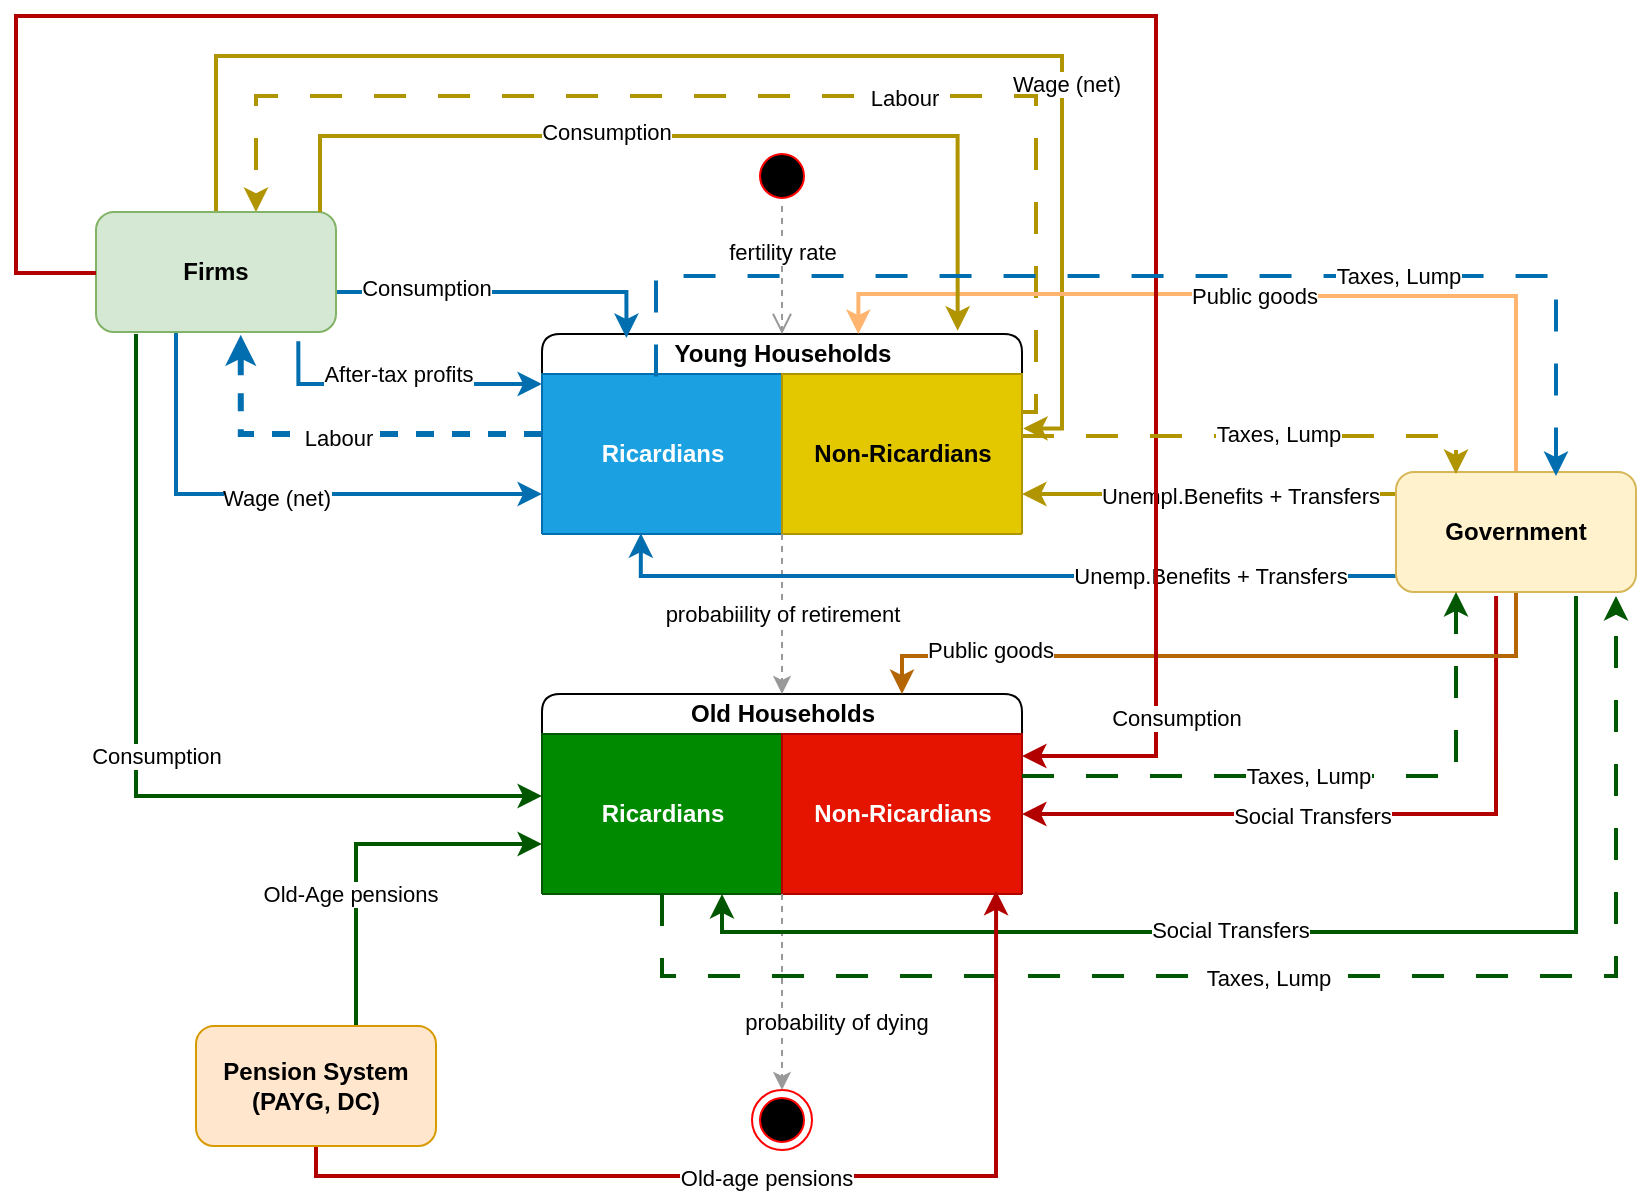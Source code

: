 <mxfile version="21.5.0" type="github">
  <diagram name="Page-1" id="tMCMHhbmJrTcd6gPD3CS">
    <mxGraphModel dx="1050" dy="485" grid="1" gridSize="10" guides="1" tooltips="1" connect="1" arrows="1" fold="1" page="1" pageScale="1" pageWidth="850" pageHeight="1100" math="0" shadow="0">
      <root>
        <mxCell id="0" />
        <mxCell id="1" parent="0" />
        <mxCell id="l6MMD0Yv1ODMxs29prFl-26" style="edgeStyle=orthogonalEdgeStyle;rounded=0;orthogonalLoop=1;jettySize=auto;html=1;entryX=0.603;entryY=1.023;entryDx=0;entryDy=0;entryPerimeter=0;fillColor=#1ba1e2;strokeColor=#006EAF;strokeWidth=3;dashed=1;" edge="1" parent="1" source="l6MMD0Yv1ODMxs29prFl-10" target="l6MMD0Yv1ODMxs29prFl-23">
          <mxGeometry relative="1" as="geometry" />
        </mxCell>
        <mxCell id="l6MMD0Yv1ODMxs29prFl-27" value="Labour" style="edgeLabel;html=1;align=center;verticalAlign=middle;resizable=0;points=[];" vertex="1" connectable="0" parent="l6MMD0Yv1ODMxs29prFl-26">
          <mxGeometry x="0.021" y="2" relative="1" as="geometry">
            <mxPoint as="offset" />
          </mxGeometry>
        </mxCell>
        <mxCell id="l6MMD0Yv1ODMxs29prFl-10" value="Young Households" style="swimlane;childLayout=stackLayout;resizeParent=1;resizeParentMax=0;startSize=20;html=1;rounded=1;swimlaneLine=0;" vertex="1" parent="1">
          <mxGeometry x="283" y="179" width="240" height="100" as="geometry" />
        </mxCell>
        <mxCell id="l6MMD0Yv1ODMxs29prFl-11" value="Ricardians" style="swimlane;startSize=230;html=1;rounded=1;glass=0;shadow=0;fillColor=#1ba1e2;strokeColor=#006EAF;fontColor=#ffffff;" vertex="1" parent="l6MMD0Yv1ODMxs29prFl-10">
          <mxGeometry y="20" width="120" height="80" as="geometry" />
        </mxCell>
        <mxCell id="l6MMD0Yv1ODMxs29prFl-12" value="Non-Ricardians" style="swimlane;startSize=230;html=1;rounded=1;fillColor=#e3c800;fontColor=#000000;strokeColor=#B09500;" vertex="1" parent="l6MMD0Yv1ODMxs29prFl-10">
          <mxGeometry x="120" y="20" width="120" height="80" as="geometry" />
        </mxCell>
        <mxCell id="l6MMD0Yv1ODMxs29prFl-14" value="Old Households" style="swimlane;childLayout=stackLayout;resizeParent=1;resizeParentMax=0;startSize=20;html=1;rounded=1;swimlaneLine=0;" vertex="1" parent="1">
          <mxGeometry x="283" y="359" width="240" height="100" as="geometry" />
        </mxCell>
        <mxCell id="l6MMD0Yv1ODMxs29prFl-68" style="edgeStyle=orthogonalEdgeStyle;rounded=0;orthogonalLoop=1;jettySize=auto;html=1;fillColor=#008a00;strokeColor=#005700;strokeWidth=2;dashed=1;dashPattern=8 8;" edge="1" parent="l6MMD0Yv1ODMxs29prFl-14" source="l6MMD0Yv1ODMxs29prFl-15">
          <mxGeometry relative="1" as="geometry">
            <mxPoint x="537" y="-49" as="targetPoint" />
            <Array as="points">
              <mxPoint x="60" y="141" />
              <mxPoint x="537" y="141" />
            </Array>
          </mxGeometry>
        </mxCell>
        <mxCell id="l6MMD0Yv1ODMxs29prFl-69" value="Taxes, Lump" style="edgeLabel;html=1;align=center;verticalAlign=middle;resizable=0;points=[];" vertex="1" connectable="0" parent="l6MMD0Yv1ODMxs29prFl-68">
          <mxGeometry x="-0.03" y="-1" relative="1" as="geometry">
            <mxPoint as="offset" />
          </mxGeometry>
        </mxCell>
        <mxCell id="l6MMD0Yv1ODMxs29prFl-15" value="Ricardians" style="swimlane;startSize=230;html=1;rounded=1;fillColor=#008a00;fontColor=#ffffff;strokeColor=#005700;" vertex="1" parent="l6MMD0Yv1ODMxs29prFl-14">
          <mxGeometry y="20" width="120" height="80" as="geometry" />
        </mxCell>
        <mxCell id="l6MMD0Yv1ODMxs29prFl-16" value="Non-Ricardians" style="swimlane;startSize=230;html=1;rounded=1;fillColor=#e51400;fontColor=#ffffff;strokeColor=#B20000;" vertex="1" parent="l6MMD0Yv1ODMxs29prFl-14">
          <mxGeometry x="120" y="20" width="120" height="80" as="geometry" />
        </mxCell>
        <mxCell id="l6MMD0Yv1ODMxs29prFl-18" value="" style="ellipse;html=1;shape=startState;fillColor=#000000;strokeColor=#ff0000;" vertex="1" parent="1">
          <mxGeometry x="388" y="85" width="30" height="30" as="geometry" />
        </mxCell>
        <mxCell id="l6MMD0Yv1ODMxs29prFl-19" value="fertility rate" style="edgeStyle=orthogonalEdgeStyle;html=1;verticalAlign=bottom;endArrow=open;endSize=8;strokeColor=#999999;rounded=0;entryX=0.5;entryY=0;entryDx=0;entryDy=0;exitX=0.5;exitY=1;exitDx=0;exitDy=0;fillColor=#bac8d3;dashed=1;" edge="1" source="l6MMD0Yv1ODMxs29prFl-18" parent="1" target="l6MMD0Yv1ODMxs29prFl-10">
          <mxGeometry relative="1" as="geometry">
            <mxPoint x="403" y="169" as="targetPoint" />
            <mxPoint x="403" y="148" as="sourcePoint" />
          </mxGeometry>
        </mxCell>
        <mxCell id="l6MMD0Yv1ODMxs29prFl-20" value="probabiility of retirement" style="edgeStyle=orthogonalEdgeStyle;rounded=0;orthogonalLoop=1;jettySize=auto;html=1;exitX=1;exitY=1;exitDx=0;exitDy=0;entryX=0.5;entryY=0;entryDx=0;entryDy=0;strokeColor=#999999;fillColor=#bac8d3;dashed=1;" edge="1" parent="1" source="l6MMD0Yv1ODMxs29prFl-11" target="l6MMD0Yv1ODMxs29prFl-14">
          <mxGeometry relative="1" as="geometry" />
        </mxCell>
        <mxCell id="l6MMD0Yv1ODMxs29prFl-21" value="" style="ellipse;html=1;shape=endState;fillColor=#000000;strokeColor=#ff0000;" vertex="1" parent="1">
          <mxGeometry x="388" y="557" width="30" height="30" as="geometry" />
        </mxCell>
        <mxCell id="l6MMD0Yv1ODMxs29prFl-22" value="probability of dying" style="edgeStyle=orthogonalEdgeStyle;rounded=0;orthogonalLoop=1;jettySize=auto;html=1;exitX=1;exitY=1;exitDx=0;exitDy=0;strokeColor=#999999;entryX=0.5;entryY=0;entryDx=0;entryDy=0;fillColor=#bac8d3;dashed=1;" edge="1" parent="1" source="l6MMD0Yv1ODMxs29prFl-15" target="l6MMD0Yv1ODMxs29prFl-21">
          <mxGeometry x="0.291" y="27" relative="1" as="geometry">
            <mxPoint x="403" y="489" as="targetPoint" />
            <mxPoint as="offset" />
          </mxGeometry>
        </mxCell>
        <mxCell id="l6MMD0Yv1ODMxs29prFl-24" style="edgeStyle=orthogonalEdgeStyle;rounded=0;orthogonalLoop=1;jettySize=auto;html=1;entryX=0;entryY=0.75;entryDx=0;entryDy=0;fillColor=#1ba1e2;strokeColor=#006EAF;strokeWidth=2;" edge="1" parent="1" source="l6MMD0Yv1ODMxs29prFl-23" target="l6MMD0Yv1ODMxs29prFl-11">
          <mxGeometry relative="1" as="geometry">
            <Array as="points">
              <mxPoint x="100" y="259" />
            </Array>
          </mxGeometry>
        </mxCell>
        <mxCell id="l6MMD0Yv1ODMxs29prFl-25" value="Wage (net)" style="edgeLabel;html=1;align=center;verticalAlign=middle;resizable=0;points=[];" vertex="1" connectable="0" parent="l6MMD0Yv1ODMxs29prFl-24">
          <mxGeometry x="-0.13" y="-2" relative="1" as="geometry">
            <mxPoint x="16" as="offset" />
          </mxGeometry>
        </mxCell>
        <mxCell id="l6MMD0Yv1ODMxs29prFl-29" style="edgeStyle=orthogonalEdgeStyle;rounded=0;orthogonalLoop=1;jettySize=auto;html=1;entryX=1.005;entryY=0.34;entryDx=0;entryDy=0;entryPerimeter=0;fillColor=#e3c800;strokeColor=#B09500;strokeWidth=2;" edge="1" parent="1" source="l6MMD0Yv1ODMxs29prFl-23" target="l6MMD0Yv1ODMxs29prFl-12">
          <mxGeometry relative="1" as="geometry">
            <Array as="points">
              <mxPoint x="120" y="40" />
              <mxPoint x="543" y="40" />
              <mxPoint x="543" y="226" />
            </Array>
          </mxGeometry>
        </mxCell>
        <mxCell id="l6MMD0Yv1ODMxs29prFl-36" value="Wage (net)" style="edgeLabel;html=1;align=center;verticalAlign=middle;resizable=0;points=[];" vertex="1" connectable="0" parent="l6MMD0Yv1ODMxs29prFl-29">
          <mxGeometry x="0.458" y="2" relative="1" as="geometry">
            <mxPoint as="offset" />
          </mxGeometry>
        </mxCell>
        <mxCell id="l6MMD0Yv1ODMxs29prFl-33" style="edgeStyle=orthogonalEdgeStyle;rounded=0;orthogonalLoop=1;jettySize=auto;html=1;entryX=0;entryY=0.25;entryDx=0;entryDy=0;exitX=0.843;exitY=1.077;exitDx=0;exitDy=0;exitPerimeter=0;fillColor=#1ba1e2;strokeColor=#006EAF;strokeWidth=2;" edge="1" parent="1" source="l6MMD0Yv1ODMxs29prFl-23" target="l6MMD0Yv1ODMxs29prFl-10">
          <mxGeometry relative="1" as="geometry">
            <Array as="points">
              <mxPoint x="161" y="204" />
            </Array>
          </mxGeometry>
        </mxCell>
        <mxCell id="l6MMD0Yv1ODMxs29prFl-34" value="After-tax profits" style="edgeLabel;html=1;align=center;verticalAlign=middle;resizable=0;points=[];" vertex="1" connectable="0" parent="l6MMD0Yv1ODMxs29prFl-33">
          <mxGeometry x="-0.239" y="-2" relative="1" as="geometry">
            <mxPoint x="16" y="-7" as="offset" />
          </mxGeometry>
        </mxCell>
        <mxCell id="l6MMD0Yv1ODMxs29prFl-37" style="edgeStyle=orthogonalEdgeStyle;rounded=0;orthogonalLoop=1;jettySize=auto;html=1;entryX=0.176;entryY=0.02;entryDx=0;entryDy=0;entryPerimeter=0;fillColor=#1ba1e2;strokeColor=#006EAF;strokeWidth=2;" edge="1" parent="1" source="l6MMD0Yv1ODMxs29prFl-23" target="l6MMD0Yv1ODMxs29prFl-10">
          <mxGeometry relative="1" as="geometry">
            <Array as="points">
              <mxPoint x="325" y="158" />
            </Array>
          </mxGeometry>
        </mxCell>
        <mxCell id="l6MMD0Yv1ODMxs29prFl-38" value="Consumption" style="edgeLabel;html=1;align=center;verticalAlign=middle;resizable=0;points=[];" vertex="1" connectable="0" parent="l6MMD0Yv1ODMxs29prFl-37">
          <mxGeometry x="-0.464" y="2" relative="1" as="geometry">
            <mxPoint as="offset" />
          </mxGeometry>
        </mxCell>
        <mxCell id="l6MMD0Yv1ODMxs29prFl-23" value="Firms" style="rounded=1;whiteSpace=wrap;html=1;fillColor=#d5e8d4;strokeColor=#82b366;fontStyle=1" vertex="1" parent="1">
          <mxGeometry x="60" y="118" width="120" height="60" as="geometry" />
        </mxCell>
        <mxCell id="l6MMD0Yv1ODMxs29prFl-32" style="edgeStyle=orthogonalEdgeStyle;rounded=0;orthogonalLoop=1;jettySize=auto;html=1;fillColor=#e3c800;strokeColor=#B09500;strokeWidth=2;dashed=1;dashPattern=8 8;" edge="1" parent="1" source="l6MMD0Yv1ODMxs29prFl-12" target="l6MMD0Yv1ODMxs29prFl-23">
          <mxGeometry relative="1" as="geometry">
            <Array as="points">
              <mxPoint x="530" y="218" />
              <mxPoint x="530" y="60" />
              <mxPoint x="140" y="60" />
            </Array>
          </mxGeometry>
        </mxCell>
        <mxCell id="l6MMD0Yv1ODMxs29prFl-35" value="Labour" style="edgeLabel;html=1;align=center;verticalAlign=middle;resizable=0;points=[];" vertex="1" connectable="0" parent="l6MMD0Yv1ODMxs29prFl-32">
          <mxGeometry x="-0.247" y="1" relative="1" as="geometry">
            <mxPoint as="offset" />
          </mxGeometry>
        </mxCell>
        <mxCell id="l6MMD0Yv1ODMxs29prFl-53" style="edgeStyle=orthogonalEdgeStyle;rounded=0;orthogonalLoop=1;jettySize=auto;html=1;entryX=1;entryY=0.75;entryDx=0;entryDy=0;fillColor=#e3c800;strokeColor=#B09500;strokeWidth=2;" edge="1" parent="1" source="l6MMD0Yv1ODMxs29prFl-41" target="l6MMD0Yv1ODMxs29prFl-12">
          <mxGeometry relative="1" as="geometry">
            <Array as="points">
              <mxPoint x="650" y="259" />
              <mxPoint x="650" y="259" />
            </Array>
          </mxGeometry>
        </mxCell>
        <mxCell id="l6MMD0Yv1ODMxs29prFl-56" value="Unempl.Benefits + Transfers" style="edgeLabel;html=1;align=center;verticalAlign=middle;resizable=0;points=[];" vertex="1" connectable="0" parent="l6MMD0Yv1ODMxs29prFl-53">
          <mxGeometry x="-0.195" y="1" relative="1" as="geometry">
            <mxPoint x="-3" as="offset" />
          </mxGeometry>
        </mxCell>
        <mxCell id="l6MMD0Yv1ODMxs29prFl-54" style="edgeStyle=orthogonalEdgeStyle;rounded=0;orthogonalLoop=1;jettySize=auto;html=1;entryX=0.412;entryY=0.995;entryDx=0;entryDy=0;entryPerimeter=0;fillColor=#1ba1e2;strokeColor=#006EAF;strokeWidth=2;" edge="1" parent="1" source="l6MMD0Yv1ODMxs29prFl-41" target="l6MMD0Yv1ODMxs29prFl-11">
          <mxGeometry relative="1" as="geometry">
            <mxPoint x="330" y="288" as="targetPoint" />
            <Array as="points">
              <mxPoint x="332" y="300" />
            </Array>
          </mxGeometry>
        </mxCell>
        <mxCell id="l6MMD0Yv1ODMxs29prFl-55" value="Unemp.Benefits + Transfers" style="edgeLabel;html=1;align=center;verticalAlign=middle;resizable=0;points=[];" vertex="1" connectable="0" parent="l6MMD0Yv1ODMxs29prFl-54">
          <mxGeometry x="-0.793" relative="1" as="geometry">
            <mxPoint x="-52" as="offset" />
          </mxGeometry>
        </mxCell>
        <mxCell id="l6MMD0Yv1ODMxs29prFl-57" style="edgeStyle=orthogonalEdgeStyle;rounded=0;orthogonalLoop=1;jettySize=auto;html=1;entryX=1;entryY=0.5;entryDx=0;entryDy=0;exitX=0.417;exitY=1.033;exitDx=0;exitDy=0;exitPerimeter=0;fillColor=#e51400;strokeColor=#B20000;strokeWidth=2;" edge="1" parent="1" source="l6MMD0Yv1ODMxs29prFl-41" target="l6MMD0Yv1ODMxs29prFl-16">
          <mxGeometry relative="1" as="geometry">
            <mxPoint x="760" y="338" as="sourcePoint" />
            <Array as="points">
              <mxPoint x="760" y="419" />
            </Array>
          </mxGeometry>
        </mxCell>
        <mxCell id="l6MMD0Yv1ODMxs29prFl-58" value="Social Transfers" style="edgeLabel;html=1;align=center;verticalAlign=middle;resizable=0;points=[];" vertex="1" connectable="0" parent="l6MMD0Yv1ODMxs29prFl-57">
          <mxGeometry x="0.164" y="1" relative="1" as="geometry">
            <mxPoint as="offset" />
          </mxGeometry>
        </mxCell>
        <mxCell id="l6MMD0Yv1ODMxs29prFl-59" style="edgeStyle=orthogonalEdgeStyle;rounded=0;orthogonalLoop=1;jettySize=auto;html=1;entryX=0.75;entryY=1;entryDx=0;entryDy=0;fillColor=#008a00;strokeColor=#005700;strokeWidth=2;" edge="1" parent="1" target="l6MMD0Yv1ODMxs29prFl-15">
          <mxGeometry relative="1" as="geometry">
            <mxPoint x="800" y="310" as="sourcePoint" />
            <mxPoint x="440" y="458" as="targetPoint" />
            <Array as="points">
              <mxPoint x="800" y="478" />
              <mxPoint x="373" y="478" />
            </Array>
          </mxGeometry>
        </mxCell>
        <mxCell id="l6MMD0Yv1ODMxs29prFl-60" value="Social Transfers" style="edgeLabel;html=1;align=center;verticalAlign=middle;resizable=0;points=[];" vertex="1" connectable="0" parent="l6MMD0Yv1ODMxs29prFl-59">
          <mxGeometry x="0.112" y="3" relative="1" as="geometry">
            <mxPoint y="-4" as="offset" />
          </mxGeometry>
        </mxCell>
        <mxCell id="l6MMD0Yv1ODMxs29prFl-76" value="Public goods" style="edgeStyle=orthogonalEdgeStyle;rounded=0;orthogonalLoop=1;jettySize=auto;html=1;entryX=0.659;entryY=0;entryDx=0;entryDy=0;entryPerimeter=0;fillColor=#fad7ac;strokeColor=#FFB570;strokeWidth=2;" edge="1" parent="1" source="l6MMD0Yv1ODMxs29prFl-41" target="l6MMD0Yv1ODMxs29prFl-10">
          <mxGeometry relative="1" as="geometry">
            <Array as="points">
              <mxPoint x="770" y="160" />
              <mxPoint x="617" y="160" />
              <mxPoint x="617" y="159" />
              <mxPoint x="441" y="159" />
            </Array>
          </mxGeometry>
        </mxCell>
        <mxCell id="l6MMD0Yv1ODMxs29prFl-77" style="edgeStyle=orthogonalEdgeStyle;rounded=0;orthogonalLoop=1;jettySize=auto;html=1;entryX=0.75;entryY=0;entryDx=0;entryDy=0;fillColor=#fad7ac;strokeColor=#B46504;strokeWidth=2;" edge="1" parent="1" source="l6MMD0Yv1ODMxs29prFl-41" target="l6MMD0Yv1ODMxs29prFl-14">
          <mxGeometry relative="1" as="geometry">
            <Array as="points">
              <mxPoint x="770" y="340" />
              <mxPoint x="463" y="340" />
            </Array>
          </mxGeometry>
        </mxCell>
        <mxCell id="l6MMD0Yv1ODMxs29prFl-78" value="Public goods" style="edgeLabel;html=1;align=center;verticalAlign=middle;resizable=0;points=[];" vertex="1" connectable="0" parent="l6MMD0Yv1ODMxs29prFl-77">
          <mxGeometry x="0.65" y="-3" relative="1" as="geometry">
            <mxPoint as="offset" />
          </mxGeometry>
        </mxCell>
        <mxCell id="l6MMD0Yv1ODMxs29prFl-41" value="Government" style="rounded=1;whiteSpace=wrap;html=1;fillColor=#fff2cc;strokeColor=#d6b656;fontStyle=1" vertex="1" parent="1">
          <mxGeometry x="710" y="248" width="120" height="60" as="geometry" />
        </mxCell>
        <mxCell id="l6MMD0Yv1ODMxs29prFl-48" style="edgeStyle=orthogonalEdgeStyle;rounded=0;orthogonalLoop=1;jettySize=auto;html=1;fillColor=#e51400;strokeColor=#B20000;strokeWidth=2;" edge="1" parent="1">
          <mxGeometry relative="1" as="geometry">
            <mxPoint x="60" y="148.5" as="sourcePoint" />
            <mxPoint x="523" y="390" as="targetPoint" />
            <Array as="points">
              <mxPoint x="20" y="149" />
              <mxPoint x="20" y="20" />
              <mxPoint x="590" y="20" />
              <mxPoint x="590" y="390" />
              <mxPoint x="523" y="390" />
            </Array>
          </mxGeometry>
        </mxCell>
        <mxCell id="l6MMD0Yv1ODMxs29prFl-49" value="Consumption" style="edgeLabel;html=1;align=center;verticalAlign=middle;resizable=0;points=[];" vertex="1" connectable="0" parent="l6MMD0Yv1ODMxs29prFl-48">
          <mxGeometry x="0.696" y="-1" relative="1" as="geometry">
            <mxPoint x="11" y="92" as="offset" />
          </mxGeometry>
        </mxCell>
        <mxCell id="l6MMD0Yv1ODMxs29prFl-50" value="Consumption" style="edgeStyle=orthogonalEdgeStyle;rounded=0;orthogonalLoop=1;jettySize=auto;html=1;entryX=0;entryY=0.75;entryDx=0;entryDy=0;fillColor=#008a00;strokeColor=#005700;strokeWidth=2;fontColor=#000000;" edge="1" parent="1">
          <mxGeometry x="-0.028" y="10" relative="1" as="geometry">
            <mxPoint x="80" y="179" as="sourcePoint" />
            <mxPoint x="283" y="410" as="targetPoint" />
            <Array as="points">
              <mxPoint x="80" y="410" />
            </Array>
            <mxPoint as="offset" />
          </mxGeometry>
        </mxCell>
        <mxCell id="l6MMD0Yv1ODMxs29prFl-51" style="edgeStyle=orthogonalEdgeStyle;rounded=0;orthogonalLoop=1;jettySize=auto;html=1;exitX=0.93;exitY=-0.003;exitDx=0;exitDy=0;entryX=0.866;entryY=-0.016;entryDx=0;entryDy=0;entryPerimeter=0;exitPerimeter=0;fillColor=#e3c800;strokeColor=#B09500;strokeWidth=2;" edge="1" parent="1" target="l6MMD0Yv1ODMxs29prFl-10">
          <mxGeometry relative="1" as="geometry">
            <mxPoint x="172" y="118" as="sourcePoint" />
            <mxPoint x="490" y="175" as="targetPoint" />
            <Array as="points">
              <mxPoint x="172" y="80" />
              <mxPoint x="491" y="80" />
            </Array>
          </mxGeometry>
        </mxCell>
        <mxCell id="l6MMD0Yv1ODMxs29prFl-52" value="Consumption" style="edgeLabel;html=1;align=center;verticalAlign=middle;resizable=0;points=[];" vertex="1" connectable="0" parent="l6MMD0Yv1ODMxs29prFl-51">
          <mxGeometry x="-0.206" y="2" relative="1" as="geometry">
            <mxPoint as="offset" />
          </mxGeometry>
        </mxCell>
        <mxCell id="l6MMD0Yv1ODMxs29prFl-61" style="edgeStyle=orthogonalEdgeStyle;rounded=0;orthogonalLoop=1;jettySize=auto;html=1;exitX=0.558;exitY=0.013;exitDx=0;exitDy=0;exitPerimeter=0;fillColor=#1ba1e2;strokeColor=#006EAF;strokeWidth=2;dashed=1;dashPattern=8 8;" edge="1" parent="1">
          <mxGeometry relative="1" as="geometry">
            <mxPoint x="340.0" y="200.22" as="sourcePoint" />
            <mxPoint x="790" y="250" as="targetPoint" />
            <Array as="points">
              <mxPoint x="340" y="150" />
              <mxPoint x="790" y="150" />
              <mxPoint x="790" y="248" />
            </Array>
          </mxGeometry>
        </mxCell>
        <mxCell id="l6MMD0Yv1ODMxs29prFl-64" value="Taxes, Lump" style="edgeLabel;html=1;align=center;verticalAlign=middle;resizable=0;points=[];" vertex="1" connectable="0" parent="l6MMD0Yv1ODMxs29prFl-61">
          <mxGeometry x="0.402" relative="1" as="geometry">
            <mxPoint as="offset" />
          </mxGeometry>
        </mxCell>
        <mxCell id="l6MMD0Yv1ODMxs29prFl-62" style="edgeStyle=orthogonalEdgeStyle;rounded=0;orthogonalLoop=1;jettySize=auto;html=1;fillColor=#e3c800;strokeColor=#B09500;strokeWidth=2;dashed=1;dashPattern=8 8;" edge="1" parent="1" source="l6MMD0Yv1ODMxs29prFl-12">
          <mxGeometry relative="1" as="geometry">
            <mxPoint x="740" y="249" as="targetPoint" />
            <Array as="points">
              <mxPoint x="740" y="230" />
              <mxPoint x="740" y="249" />
            </Array>
          </mxGeometry>
        </mxCell>
        <mxCell id="l6MMD0Yv1ODMxs29prFl-63" value="Taxes, Lump" style="edgeLabel;html=1;align=center;verticalAlign=middle;resizable=0;points=[];" vertex="1" connectable="0" parent="l6MMD0Yv1ODMxs29prFl-62">
          <mxGeometry x="0.121" y="-3" relative="1" as="geometry">
            <mxPoint x="-5" y="-4" as="offset" />
          </mxGeometry>
        </mxCell>
        <mxCell id="l6MMD0Yv1ODMxs29prFl-65" style="edgeStyle=orthogonalEdgeStyle;rounded=0;orthogonalLoop=1;jettySize=auto;html=1;entryX=0.25;entryY=1;entryDx=0;entryDy=0;fillColor=#008a00;strokeColor=#005700;dashed=1;dashPattern=8 8;strokeWidth=2;" edge="1" parent="1" source="l6MMD0Yv1ODMxs29prFl-16" target="l6MMD0Yv1ODMxs29prFl-41">
          <mxGeometry relative="1" as="geometry">
            <mxPoint x="740" y="340" as="targetPoint" />
            <Array as="points">
              <mxPoint x="740" y="400" />
            </Array>
          </mxGeometry>
        </mxCell>
        <mxCell id="l6MMD0Yv1ODMxs29prFl-66" value="Taxes, Lump" style="edgeLabel;html=1;align=center;verticalAlign=middle;resizable=0;points=[];" vertex="1" connectable="0" parent="l6MMD0Yv1ODMxs29prFl-65">
          <mxGeometry x="-0.074" relative="1" as="geometry">
            <mxPoint as="offset" />
          </mxGeometry>
        </mxCell>
        <mxCell id="l6MMD0Yv1ODMxs29prFl-72" style="edgeStyle=orthogonalEdgeStyle;rounded=0;orthogonalLoop=1;jettySize=auto;html=1;entryX=0;entryY=0.75;entryDx=0;entryDy=0;fillColor=#008a00;strokeColor=#005700;strokeWidth=2;" edge="1" parent="1" source="l6MMD0Yv1ODMxs29prFl-71" target="l6MMD0Yv1ODMxs29prFl-14">
          <mxGeometry relative="1" as="geometry">
            <Array as="points">
              <mxPoint x="190" y="434" />
            </Array>
          </mxGeometry>
        </mxCell>
        <mxCell id="l6MMD0Yv1ODMxs29prFl-74" value="Old-Age pensions" style="edgeLabel;html=1;align=center;verticalAlign=middle;resizable=0;points=[];" vertex="1" connectable="0" parent="l6MMD0Yv1ODMxs29prFl-72">
          <mxGeometry x="-0.276" y="3" relative="1" as="geometry">
            <mxPoint as="offset" />
          </mxGeometry>
        </mxCell>
        <mxCell id="l6MMD0Yv1ODMxs29prFl-73" style="edgeStyle=orthogonalEdgeStyle;rounded=0;orthogonalLoop=1;jettySize=auto;html=1;entryX=0.892;entryY=0.98;entryDx=0;entryDy=0;entryPerimeter=0;fillColor=#e51400;strokeColor=#B20000;strokeWidth=2;" edge="1" parent="1" source="l6MMD0Yv1ODMxs29prFl-71" target="l6MMD0Yv1ODMxs29prFl-16">
          <mxGeometry relative="1" as="geometry">
            <Array as="points">
              <mxPoint x="170" y="600" />
              <mxPoint x="510" y="600" />
            </Array>
          </mxGeometry>
        </mxCell>
        <mxCell id="l6MMD0Yv1ODMxs29prFl-75" value="Old-age pensions" style="edgeLabel;html=1;align=center;verticalAlign=middle;resizable=0;points=[];" vertex="1" connectable="0" parent="l6MMD0Yv1ODMxs29prFl-73">
          <mxGeometry x="-0.036" y="-1" relative="1" as="geometry">
            <mxPoint as="offset" />
          </mxGeometry>
        </mxCell>
        <mxCell id="l6MMD0Yv1ODMxs29prFl-71" value="Pension System (PAYG, DC)" style="rounded=1;whiteSpace=wrap;html=1;fillColor=#ffe6cc;strokeColor=#d79b00;fontStyle=1" vertex="1" parent="1">
          <mxGeometry x="110" y="525" width="120" height="60" as="geometry" />
        </mxCell>
      </root>
    </mxGraphModel>
  </diagram>
</mxfile>
